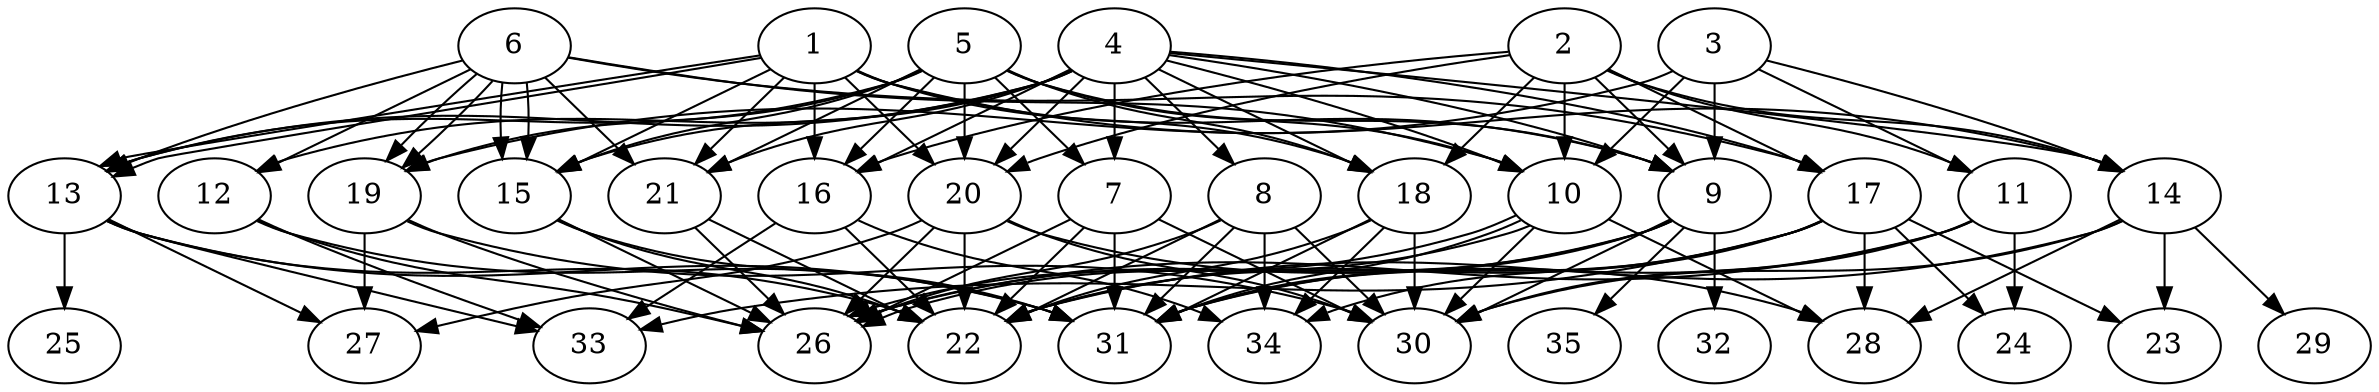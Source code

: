 // DAG automatically generated by daggen at Thu Oct  3 14:05:36 2019
// ./daggen --dot -n 35 --ccr 0.3 --fat 0.7 --regular 0.5 --density 0.7 --mindata 5242880 --maxdata 52428800 
digraph G {
  1 [size="93317120", alpha="0.07", expect_size="27995136"] 
  1 -> 9 [size ="27995136"]
  1 -> 13 [size ="27995136"]
  1 -> 13 [size ="27995136"]
  1 -> 14 [size ="27995136"]
  1 -> 15 [size ="27995136"]
  1 -> 16 [size ="27995136"]
  1 -> 18 [size ="27995136"]
  1 -> 20 [size ="27995136"]
  1 -> 21 [size ="27995136"]
  2 [size="52442453", alpha="0.15", expect_size="15732736"] 
  2 -> 9 [size ="15732736"]
  2 -> 10 [size ="15732736"]
  2 -> 11 [size ="15732736"]
  2 -> 14 [size ="15732736"]
  2 -> 16 [size ="15732736"]
  2 -> 17 [size ="15732736"]
  2 -> 18 [size ="15732736"]
  2 -> 20 [size ="15732736"]
  3 [size="163273387", alpha="0.11", expect_size="48982016"] 
  3 -> 9 [size ="48982016"]
  3 -> 10 [size ="48982016"]
  3 -> 11 [size ="48982016"]
  3 -> 14 [size ="48982016"]
  3 -> 19 [size ="48982016"]
  4 [size="130187947", alpha="0.04", expect_size="39056384"] 
  4 -> 7 [size ="39056384"]
  4 -> 8 [size ="39056384"]
  4 -> 9 [size ="39056384"]
  4 -> 10 [size ="39056384"]
  4 -> 12 [size ="39056384"]
  4 -> 13 [size ="39056384"]
  4 -> 14 [size ="39056384"]
  4 -> 15 [size ="39056384"]
  4 -> 16 [size ="39056384"]
  4 -> 17 [size ="39056384"]
  4 -> 18 [size ="39056384"]
  4 -> 20 [size ="39056384"]
  4 -> 21 [size ="39056384"]
  5 [size="90132480", alpha="0.05", expect_size="27039744"] 
  5 -> 7 [size ="27039744"]
  5 -> 9 [size ="27039744"]
  5 -> 10 [size ="27039744"]
  5 -> 13 [size ="27039744"]
  5 -> 15 [size ="27039744"]
  5 -> 16 [size ="27039744"]
  5 -> 18 [size ="27039744"]
  5 -> 19 [size ="27039744"]
  5 -> 20 [size ="27039744"]
  5 -> 21 [size ="27039744"]
  6 [size="76793173", alpha="0.03", expect_size="23037952"] 
  6 -> 10 [size ="23037952"]
  6 -> 12 [size ="23037952"]
  6 -> 13 [size ="23037952"]
  6 -> 15 [size ="23037952"]
  6 -> 15 [size ="23037952"]
  6 -> 17 [size ="23037952"]
  6 -> 19 [size ="23037952"]
  6 -> 19 [size ="23037952"]
  6 -> 21 [size ="23037952"]
  7 [size="66314240", alpha="0.01", expect_size="19894272"] 
  7 -> 22 [size ="19894272"]
  7 -> 26 [size ="19894272"]
  7 -> 30 [size ="19894272"]
  7 -> 31 [size ="19894272"]
  8 [size="130740907", alpha="0.15", expect_size="39222272"] 
  8 -> 22 [size ="39222272"]
  8 -> 26 [size ="39222272"]
  8 -> 30 [size ="39222272"]
  8 -> 31 [size ="39222272"]
  8 -> 34 [size ="39222272"]
  9 [size="71683413", alpha="0.01", expect_size="21505024"] 
  9 -> 22 [size ="21505024"]
  9 -> 26 [size ="21505024"]
  9 -> 30 [size ="21505024"]
  9 -> 31 [size ="21505024"]
  9 -> 32 [size ="21505024"]
  9 -> 35 [size ="21505024"]
  10 [size="35840000", alpha="0.16", expect_size="10752000"] 
  10 -> 26 [size ="10752000"]
  10 -> 26 [size ="10752000"]
  10 -> 28 [size ="10752000"]
  10 -> 30 [size ="10752000"]
  10 -> 31 [size ="10752000"]
  11 [size="159836160", alpha="0.09", expect_size="47950848"] 
  11 -> 24 [size ="47950848"]
  11 -> 26 [size ="47950848"]
  11 -> 30 [size ="47950848"]
  11 -> 31 [size ="47950848"]
  12 [size="58412373", alpha="0.07", expect_size="17523712"] 
  12 -> 26 [size ="17523712"]
  12 -> 31 [size ="17523712"]
  12 -> 33 [size ="17523712"]
  13 [size="17943893", alpha="0.07", expect_size="5383168"] 
  13 -> 22 [size ="5383168"]
  13 -> 25 [size ="5383168"]
  13 -> 27 [size ="5383168"]
  13 -> 31 [size ="5383168"]
  13 -> 33 [size ="5383168"]
  14 [size="108151467", alpha="0.01", expect_size="32445440"] 
  14 -> 22 [size ="32445440"]
  14 -> 23 [size ="32445440"]
  14 -> 28 [size ="32445440"]
  14 -> 29 [size ="32445440"]
  14 -> 30 [size ="32445440"]
  15 [size="138106880", alpha="0.04", expect_size="41432064"] 
  15 -> 22 [size ="41432064"]
  15 -> 26 [size ="41432064"]
  15 -> 31 [size ="41432064"]
  16 [size="22050133", alpha="0.17", expect_size="6615040"] 
  16 -> 22 [size ="6615040"]
  16 -> 33 [size ="6615040"]
  16 -> 34 [size ="6615040"]
  17 [size="45008213", alpha="0.10", expect_size="13502464"] 
  17 -> 22 [size ="13502464"]
  17 -> 23 [size ="13502464"]
  17 -> 24 [size ="13502464"]
  17 -> 28 [size ="13502464"]
  17 -> 31 [size ="13502464"]
  17 -> 33 [size ="13502464"]
  17 -> 34 [size ="13502464"]
  18 [size="50176000", alpha="0.10", expect_size="15052800"] 
  18 -> 22 [size ="15052800"]
  18 -> 30 [size ="15052800"]
  18 -> 31 [size ="15052800"]
  18 -> 34 [size ="15052800"]
  19 [size="166021120", alpha="0.11", expect_size="49806336"] 
  19 -> 26 [size ="49806336"]
  19 -> 27 [size ="49806336"]
  19 -> 30 [size ="49806336"]
  20 [size="171912533", alpha="0.13", expect_size="51573760"] 
  20 -> 22 [size ="51573760"]
  20 -> 26 [size ="51573760"]
  20 -> 27 [size ="51573760"]
  20 -> 28 [size ="51573760"]
  20 -> 30 [size ="51573760"]
  21 [size="143356587", alpha="0.04", expect_size="43006976"] 
  21 -> 22 [size ="43006976"]
  21 -> 26 [size ="43006976"]
  22 [size="57873067", alpha="0.20", expect_size="17361920"] 
  23 [size="116101120", alpha="0.14", expect_size="34830336"] 
  24 [size="167314773", alpha="0.03", expect_size="50194432"] 
  25 [size="19776853", alpha="0.01", expect_size="5933056"] 
  26 [size="47390720", alpha="0.06", expect_size="14217216"] 
  27 [size="22705493", alpha="0.18", expect_size="6811648"] 
  28 [size="99686400", alpha="0.04", expect_size="29905920"] 
  29 [size="22671360", alpha="0.16", expect_size="6801408"] 
  30 [size="110240427", alpha="0.12", expect_size="33072128"] 
  31 [size="53466453", alpha="0.05", expect_size="16039936"] 
  32 [size="85473280", alpha="0.04", expect_size="25641984"] 
  33 [size="83947520", alpha="0.02", expect_size="25184256"] 
  34 [size="37403307", alpha="0.12", expect_size="11220992"] 
  35 [size="58548907", alpha="0.18", expect_size="17564672"] 
}

